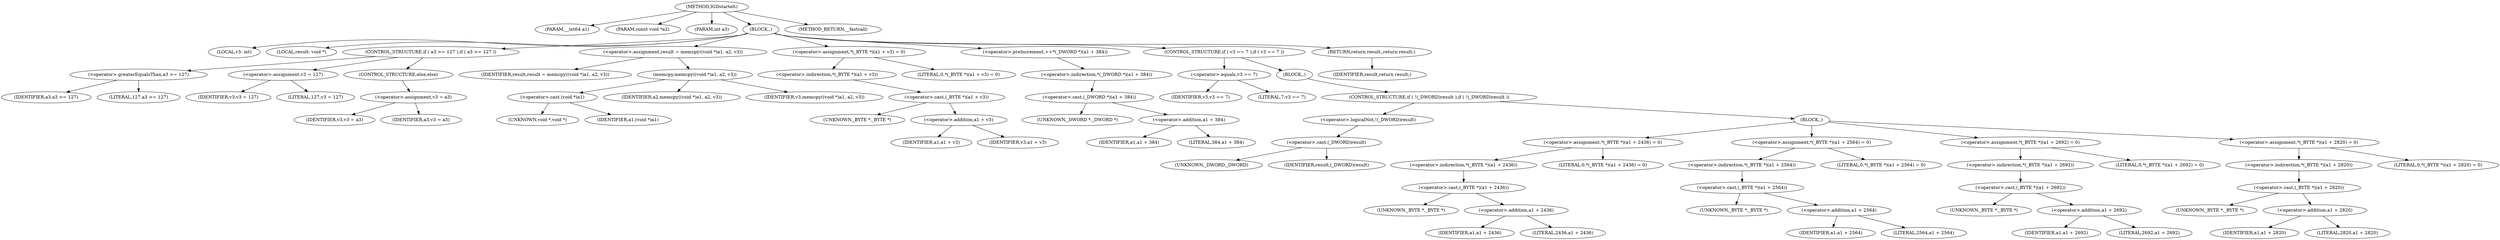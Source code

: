 digraph IGDstartelt {  
"1000103" [label = "(METHOD,IGDstartelt)" ]
"1000104" [label = "(PARAM,__int64 a1)" ]
"1000105" [label = "(PARAM,const void *a2)" ]
"1000106" [label = "(PARAM,int a3)" ]
"1000107" [label = "(BLOCK,,)" ]
"1000108" [label = "(LOCAL,v3: int)" ]
"1000109" [label = "(LOCAL,result: void *)" ]
"1000110" [label = "(CONTROL_STRUCTURE,if ( a3 >= 127 ),if ( a3 >= 127 ))" ]
"1000111" [label = "(<operator>.greaterEqualsThan,a3 >= 127)" ]
"1000112" [label = "(IDENTIFIER,a3,a3 >= 127)" ]
"1000113" [label = "(LITERAL,127,a3 >= 127)" ]
"1000114" [label = "(<operator>.assignment,v3 = 127)" ]
"1000115" [label = "(IDENTIFIER,v3,v3 = 127)" ]
"1000116" [label = "(LITERAL,127,v3 = 127)" ]
"1000117" [label = "(CONTROL_STRUCTURE,else,else)" ]
"1000118" [label = "(<operator>.assignment,v3 = a3)" ]
"1000119" [label = "(IDENTIFIER,v3,v3 = a3)" ]
"1000120" [label = "(IDENTIFIER,a3,v3 = a3)" ]
"1000121" [label = "(<operator>.assignment,result = memcpy((void *)a1, a2, v3))" ]
"1000122" [label = "(IDENTIFIER,result,result = memcpy((void *)a1, a2, v3))" ]
"1000123" [label = "(memcpy,memcpy((void *)a1, a2, v3))" ]
"1000124" [label = "(<operator>.cast,(void *)a1)" ]
"1000125" [label = "(UNKNOWN,void *,void *)" ]
"1000126" [label = "(IDENTIFIER,a1,(void *)a1)" ]
"1000127" [label = "(IDENTIFIER,a2,memcpy((void *)a1, a2, v3))" ]
"1000128" [label = "(IDENTIFIER,v3,memcpy((void *)a1, a2, v3))" ]
"1000129" [label = "(<operator>.assignment,*(_BYTE *)(a1 + v3) = 0)" ]
"1000130" [label = "(<operator>.indirection,*(_BYTE *)(a1 + v3))" ]
"1000131" [label = "(<operator>.cast,(_BYTE *)(a1 + v3))" ]
"1000132" [label = "(UNKNOWN,_BYTE *,_BYTE *)" ]
"1000133" [label = "(<operator>.addition,a1 + v3)" ]
"1000134" [label = "(IDENTIFIER,a1,a1 + v3)" ]
"1000135" [label = "(IDENTIFIER,v3,a1 + v3)" ]
"1000136" [label = "(LITERAL,0,*(_BYTE *)(a1 + v3) = 0)" ]
"1000137" [label = "(<operator>.preIncrement,++*(_DWORD *)(a1 + 384))" ]
"1000138" [label = "(<operator>.indirection,*(_DWORD *)(a1 + 384))" ]
"1000139" [label = "(<operator>.cast,(_DWORD *)(a1 + 384))" ]
"1000140" [label = "(UNKNOWN,_DWORD *,_DWORD *)" ]
"1000141" [label = "(<operator>.addition,a1 + 384)" ]
"1000142" [label = "(IDENTIFIER,a1,a1 + 384)" ]
"1000143" [label = "(LITERAL,384,a1 + 384)" ]
"1000144" [label = "(CONTROL_STRUCTURE,if ( v3 == 7 ),if ( v3 == 7 ))" ]
"1000145" [label = "(<operator>.equals,v3 == 7)" ]
"1000146" [label = "(IDENTIFIER,v3,v3 == 7)" ]
"1000147" [label = "(LITERAL,7,v3 == 7)" ]
"1000148" [label = "(BLOCK,,)" ]
"1000149" [label = "(CONTROL_STRUCTURE,if ( !(_DWORD)result ),if ( !(_DWORD)result ))" ]
"1000150" [label = "(<operator>.logicalNot,!(_DWORD)result)" ]
"1000151" [label = "(<operator>.cast,(_DWORD)result)" ]
"1000152" [label = "(UNKNOWN,_DWORD,_DWORD)" ]
"1000153" [label = "(IDENTIFIER,result,(_DWORD)result)" ]
"1000154" [label = "(BLOCK,,)" ]
"1000155" [label = "(<operator>.assignment,*(_BYTE *)(a1 + 2436) = 0)" ]
"1000156" [label = "(<operator>.indirection,*(_BYTE *)(a1 + 2436))" ]
"1000157" [label = "(<operator>.cast,(_BYTE *)(a1 + 2436))" ]
"1000158" [label = "(UNKNOWN,_BYTE *,_BYTE *)" ]
"1000159" [label = "(<operator>.addition,a1 + 2436)" ]
"1000160" [label = "(IDENTIFIER,a1,a1 + 2436)" ]
"1000161" [label = "(LITERAL,2436,a1 + 2436)" ]
"1000162" [label = "(LITERAL,0,*(_BYTE *)(a1 + 2436) = 0)" ]
"1000163" [label = "(<operator>.assignment,*(_BYTE *)(a1 + 2564) = 0)" ]
"1000164" [label = "(<operator>.indirection,*(_BYTE *)(a1 + 2564))" ]
"1000165" [label = "(<operator>.cast,(_BYTE *)(a1 + 2564))" ]
"1000166" [label = "(UNKNOWN,_BYTE *,_BYTE *)" ]
"1000167" [label = "(<operator>.addition,a1 + 2564)" ]
"1000168" [label = "(IDENTIFIER,a1,a1 + 2564)" ]
"1000169" [label = "(LITERAL,2564,a1 + 2564)" ]
"1000170" [label = "(LITERAL,0,*(_BYTE *)(a1 + 2564) = 0)" ]
"1000171" [label = "(<operator>.assignment,*(_BYTE *)(a1 + 2692) = 0)" ]
"1000172" [label = "(<operator>.indirection,*(_BYTE *)(a1 + 2692))" ]
"1000173" [label = "(<operator>.cast,(_BYTE *)(a1 + 2692))" ]
"1000174" [label = "(UNKNOWN,_BYTE *,_BYTE *)" ]
"1000175" [label = "(<operator>.addition,a1 + 2692)" ]
"1000176" [label = "(IDENTIFIER,a1,a1 + 2692)" ]
"1000177" [label = "(LITERAL,2692,a1 + 2692)" ]
"1000178" [label = "(LITERAL,0,*(_BYTE *)(a1 + 2692) = 0)" ]
"1000179" [label = "(<operator>.assignment,*(_BYTE *)(a1 + 2820) = 0)" ]
"1000180" [label = "(<operator>.indirection,*(_BYTE *)(a1 + 2820))" ]
"1000181" [label = "(<operator>.cast,(_BYTE *)(a1 + 2820))" ]
"1000182" [label = "(UNKNOWN,_BYTE *,_BYTE *)" ]
"1000183" [label = "(<operator>.addition,a1 + 2820)" ]
"1000184" [label = "(IDENTIFIER,a1,a1 + 2820)" ]
"1000185" [label = "(LITERAL,2820,a1 + 2820)" ]
"1000186" [label = "(LITERAL,0,*(_BYTE *)(a1 + 2820) = 0)" ]
"1000187" [label = "(RETURN,return result;,return result;)" ]
"1000188" [label = "(IDENTIFIER,result,return result;)" ]
"1000189" [label = "(METHOD_RETURN,__fastcall)" ]
  "1000103" -> "1000104" 
  "1000103" -> "1000105" 
  "1000103" -> "1000106" 
  "1000103" -> "1000107" 
  "1000103" -> "1000189" 
  "1000107" -> "1000108" 
  "1000107" -> "1000109" 
  "1000107" -> "1000110" 
  "1000107" -> "1000121" 
  "1000107" -> "1000129" 
  "1000107" -> "1000137" 
  "1000107" -> "1000144" 
  "1000107" -> "1000187" 
  "1000110" -> "1000111" 
  "1000110" -> "1000114" 
  "1000110" -> "1000117" 
  "1000111" -> "1000112" 
  "1000111" -> "1000113" 
  "1000114" -> "1000115" 
  "1000114" -> "1000116" 
  "1000117" -> "1000118" 
  "1000118" -> "1000119" 
  "1000118" -> "1000120" 
  "1000121" -> "1000122" 
  "1000121" -> "1000123" 
  "1000123" -> "1000124" 
  "1000123" -> "1000127" 
  "1000123" -> "1000128" 
  "1000124" -> "1000125" 
  "1000124" -> "1000126" 
  "1000129" -> "1000130" 
  "1000129" -> "1000136" 
  "1000130" -> "1000131" 
  "1000131" -> "1000132" 
  "1000131" -> "1000133" 
  "1000133" -> "1000134" 
  "1000133" -> "1000135" 
  "1000137" -> "1000138" 
  "1000138" -> "1000139" 
  "1000139" -> "1000140" 
  "1000139" -> "1000141" 
  "1000141" -> "1000142" 
  "1000141" -> "1000143" 
  "1000144" -> "1000145" 
  "1000144" -> "1000148" 
  "1000145" -> "1000146" 
  "1000145" -> "1000147" 
  "1000148" -> "1000149" 
  "1000149" -> "1000150" 
  "1000149" -> "1000154" 
  "1000150" -> "1000151" 
  "1000151" -> "1000152" 
  "1000151" -> "1000153" 
  "1000154" -> "1000155" 
  "1000154" -> "1000163" 
  "1000154" -> "1000171" 
  "1000154" -> "1000179" 
  "1000155" -> "1000156" 
  "1000155" -> "1000162" 
  "1000156" -> "1000157" 
  "1000157" -> "1000158" 
  "1000157" -> "1000159" 
  "1000159" -> "1000160" 
  "1000159" -> "1000161" 
  "1000163" -> "1000164" 
  "1000163" -> "1000170" 
  "1000164" -> "1000165" 
  "1000165" -> "1000166" 
  "1000165" -> "1000167" 
  "1000167" -> "1000168" 
  "1000167" -> "1000169" 
  "1000171" -> "1000172" 
  "1000171" -> "1000178" 
  "1000172" -> "1000173" 
  "1000173" -> "1000174" 
  "1000173" -> "1000175" 
  "1000175" -> "1000176" 
  "1000175" -> "1000177" 
  "1000179" -> "1000180" 
  "1000179" -> "1000186" 
  "1000180" -> "1000181" 
  "1000181" -> "1000182" 
  "1000181" -> "1000183" 
  "1000183" -> "1000184" 
  "1000183" -> "1000185" 
  "1000187" -> "1000188" 
}
